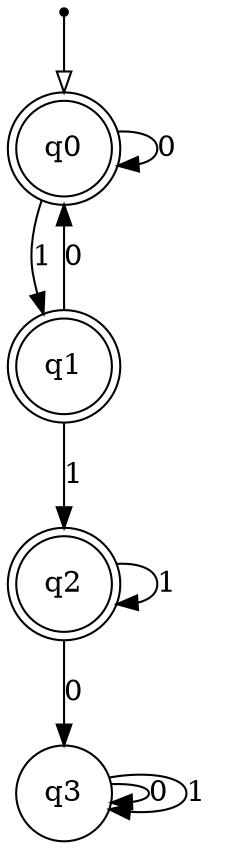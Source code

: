 digraph {
  node [shape=point]; __start;
  node [shape = doublecircle]; q0;
  node [shape = doublecircle]; q1;
  node [shape = doublecircle]; q2;
  node [shape = circle]; q3;

  __start -> q0 [arrowhead = empty];
  q0 -> q0 [label = "0"];
  q0 -> q1 [label = "1"];
  q1 -> q0 [label = "0"];
  q1 -> q2 [label = "1"];
  q2 -> q3 [label = "0"];
  q2 -> q2 [label = "1"];
  q3 -> q3 [label = "0"];
  q3 -> q3 [label = "1"];
}